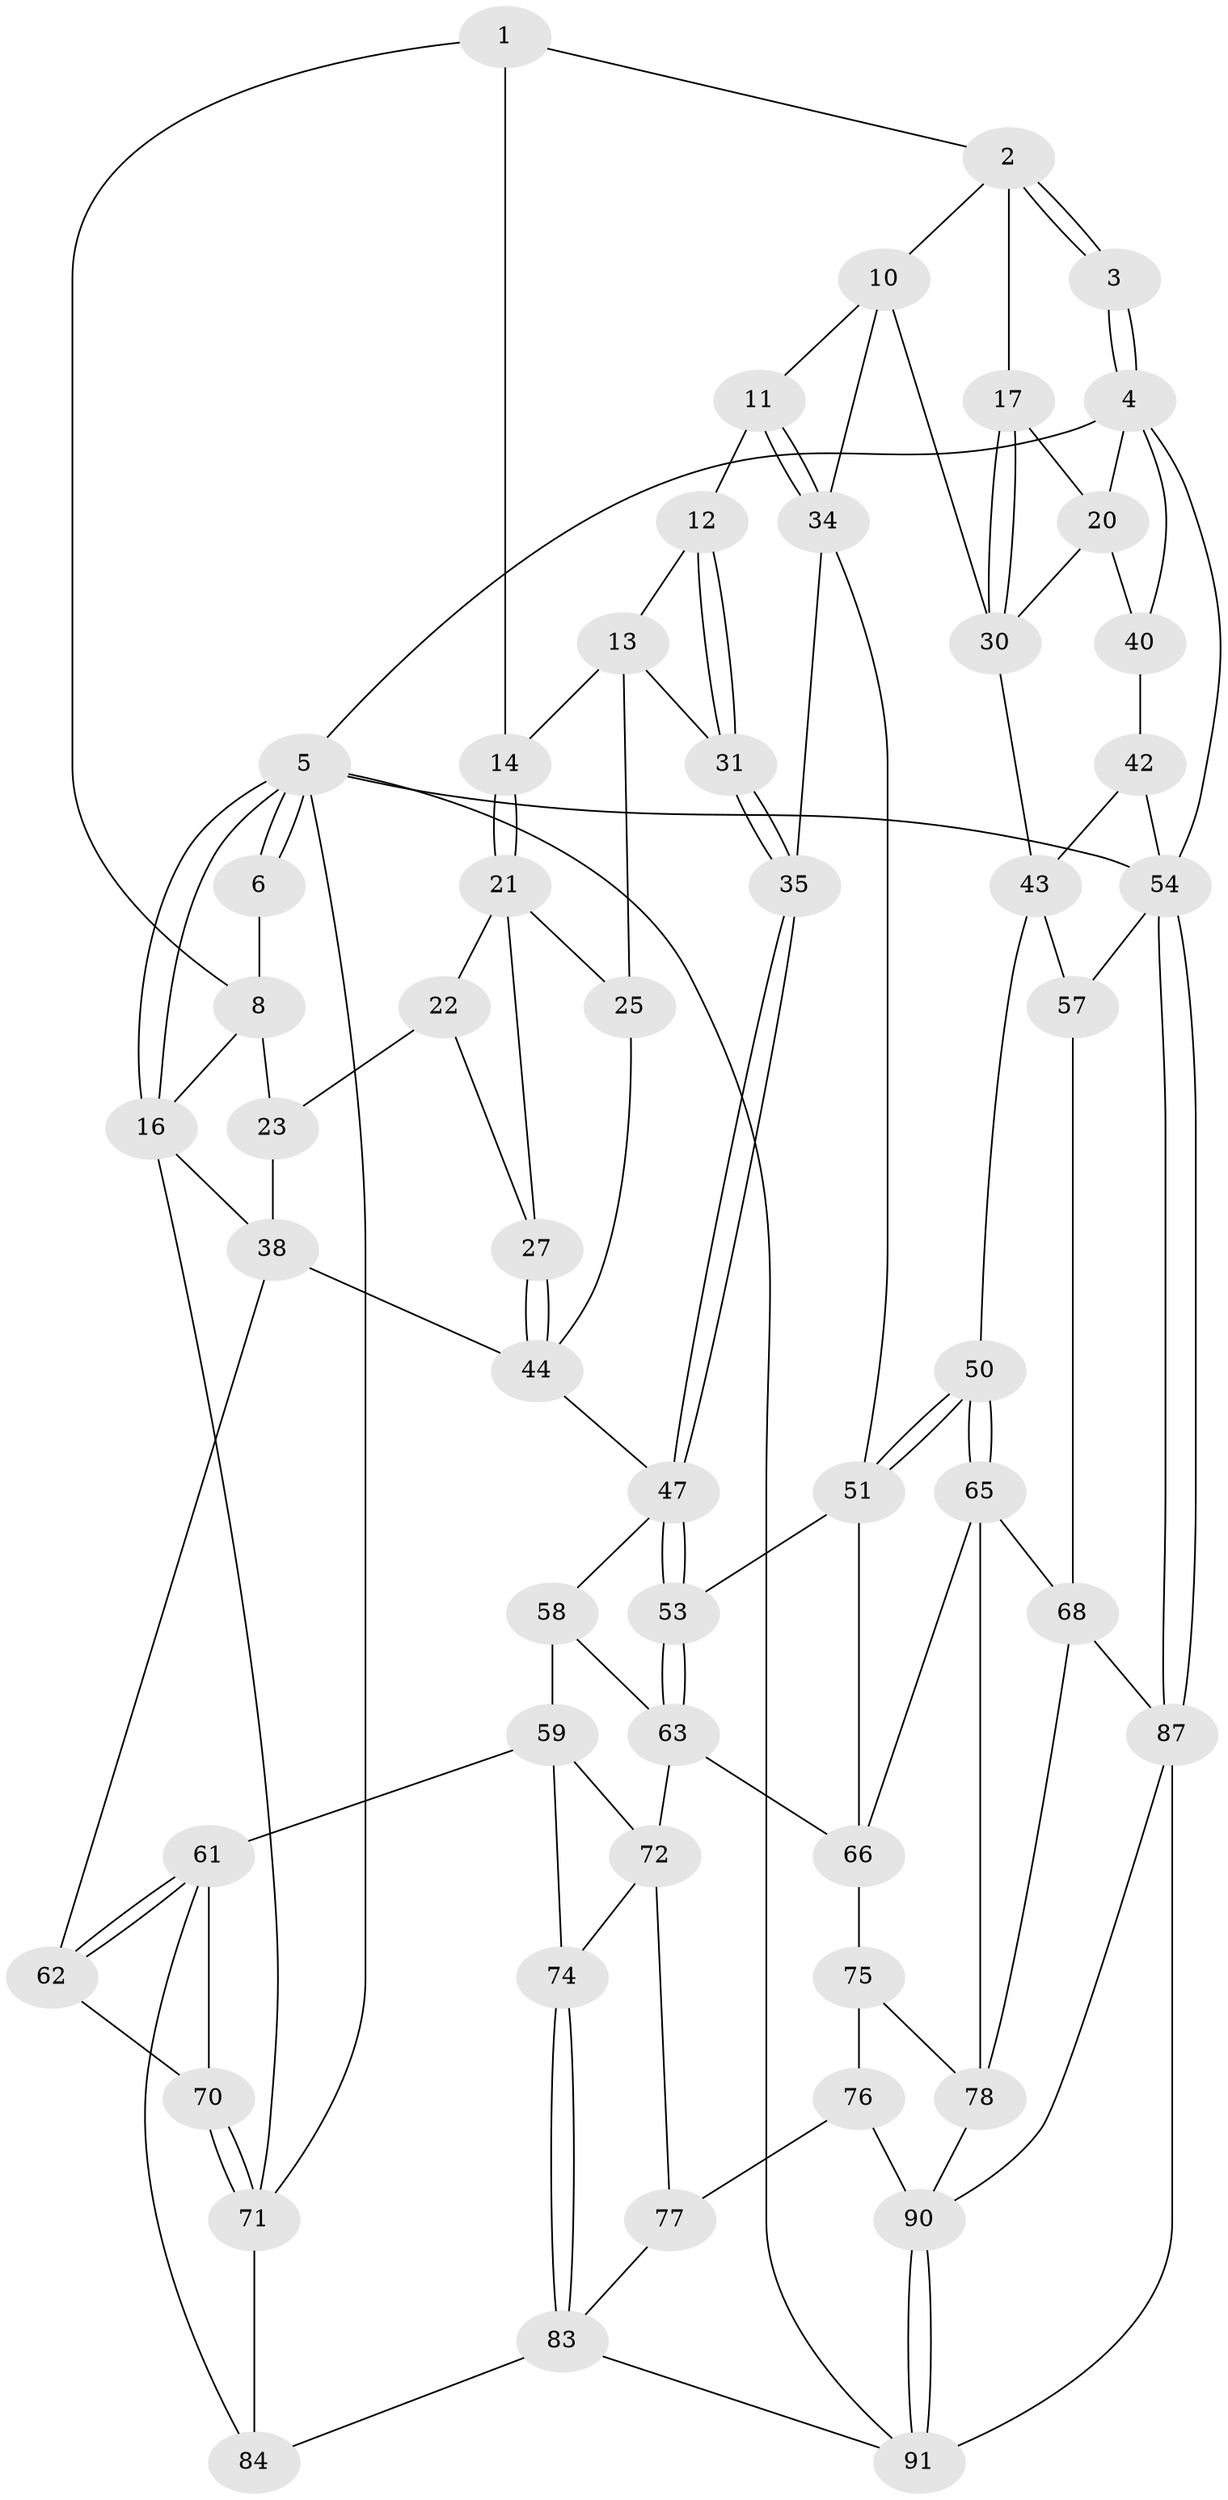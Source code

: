 // Generated by graph-tools (version 1.1) at 2025/24/03/03/25 07:24:40]
// undirected, 56 vertices, 120 edges
graph export_dot {
graph [start="1"]
  node [color=gray90,style=filled];
  1 [pos="+0.46168269259672046+0",super="+7"];
  2 [pos="+0.6812118949582988+0",super="+9"];
  3 [pos="+1+0"];
  4 [pos="+1+0",super="+19"];
  5 [pos="+0+0",super="+81"];
  6 [pos="+0.03518292102328843+0"];
  8 [pos="+0.1173459819097313+0.044410111586431184",super="+15"];
  10 [pos="+0.7063417954004223+0.12420817264921963",super="+33"];
  11 [pos="+0.6182062047750018+0.14281007681684124"];
  12 [pos="+0.586522652227453+0.13407662426326017"];
  13 [pos="+0.43773641059410023+0",super="+24"];
  14 [pos="+0.4327908983843723+0"];
  16 [pos="+0+0.18772738501639663",super="+39"];
  17 [pos="+0.8088900419253835+0.13341398672592933",super="+18"];
  20 [pos="+0.9274720987902745+0.16970102730743425",super="+29"];
  21 [pos="+0.3993075170726234+0.024062381022447996",super="+26"];
  22 [pos="+0.35131966888656757+0.07194431826319705",super="+28"];
  23 [pos="+0.14663443557788913+0.11299267390517977",super="+37"];
  25 [pos="+0.4431703751679866+0.2678794300652936"];
  27 [pos="+0.3346113905253144+0.20726879833476441"];
  30 [pos="+0.8572770821971938+0.21143070240411937",super="+32"];
  31 [pos="+0.5193093882294111+0.24060287019913432"];
  34 [pos="+0.6234436169811214+0.2989671813647609",super="+36"];
  35 [pos="+0.5982035293902461+0.3051319588782886"];
  38 [pos="+0.12179424493397809+0.3509086481635667",super="+45"];
  40 [pos="+1+0.22428210829475204",super="+41"];
  42 [pos="+1+0.3176849581922349",super="+56"];
  43 [pos="+0.9070582388429707+0.3099354383478087",super="+49"];
  44 [pos="+0.30361213651025254+0.29846233086225316",super="+46"];
  47 [pos="+0.5369850542102462+0.3863905375942216",super="+48"];
  50 [pos="+0.8189546582476398+0.42261609150521257"];
  51 [pos="+0.7237453279159392+0.3429464786097468",super="+52"];
  53 [pos="+0.574182512079315+0.4491182035476368"];
  54 [pos="+1+1",super="+55"];
  57 [pos="+0.9408481994786425+0.5300600370406218"];
  58 [pos="+0.40573801732814563+0.4225115093573443"];
  59 [pos="+0.34589431238554263+0.4663135157282522",super="+60"];
  61 [pos="+0.20949785261937492+0.4760574927115496",super="+82"];
  62 [pos="+0.17020142158491602+0.437713749050808"];
  63 [pos="+0.5538949001218874+0.5452983250566209",super="+64"];
  65 [pos="+0.7244639118438705+0.5190822047699898",super="+69"];
  66 [pos="+0.6940235877854823+0.503290880692584",super="+67"];
  68 [pos="+0.8096176037800689+0.5882649818090204",super="+85"];
  70 [pos="+0.0440924068485164+0.5685975930809859"];
  71 [pos="+0+0.7662362169675774",super="+80"];
  72 [pos="+0.4308936567010133+0.5448714488317208",super="+73"];
  74 [pos="+0.31486055521351936+0.5877521990827561"];
  75 [pos="+0.5635307082213079+0.6156021334216759",super="+79"];
  76 [pos="+0.47647765897237765+0.6379187435665997",super="+89"];
  77 [pos="+0.45821316974265597+0.6365763466637814"];
  78 [pos="+0.6508378140976435+0.6961806403574967",super="+86"];
  83 [pos="+0.2923671839047829+0.758875953453353",super="+88"];
  84 [pos="+0.14535357841153368+0.7303504475288415"];
  87 [pos="+1+1",super="+94"];
  90 [pos="+0.4390498186902429+0.8519831440557513",super="+92"];
  91 [pos="+0.3550030329406779+0.8524869652071916",super="+93"];
  1 -- 2;
  1 -- 8;
  1 -- 14;
  2 -- 3;
  2 -- 3;
  2 -- 17;
  2 -- 10;
  3 -- 4;
  3 -- 4;
  4 -- 5;
  4 -- 54;
  4 -- 40;
  4 -- 20;
  5 -- 6;
  5 -- 6;
  5 -- 16;
  5 -- 16;
  5 -- 54;
  5 -- 71;
  5 -- 91;
  6 -- 8;
  8 -- 16;
  8 -- 23;
  10 -- 11;
  10 -- 34;
  10 -- 30;
  11 -- 12;
  11 -- 34;
  11 -- 34;
  12 -- 13;
  12 -- 31;
  12 -- 31;
  13 -- 14;
  13 -- 25;
  13 -- 31;
  14 -- 21;
  14 -- 21;
  16 -- 38;
  16 -- 71;
  17 -- 30;
  17 -- 30;
  17 -- 20;
  20 -- 30;
  20 -- 40;
  21 -- 22;
  21 -- 25;
  21 -- 27;
  22 -- 23 [weight=2];
  22 -- 27;
  23 -- 38;
  25 -- 44;
  27 -- 44;
  27 -- 44;
  30 -- 43;
  31 -- 35;
  31 -- 35;
  34 -- 35;
  34 -- 51;
  35 -- 47;
  35 -- 47;
  38 -- 62;
  38 -- 44;
  40 -- 42 [weight=2];
  42 -- 43;
  42 -- 54;
  43 -- 57;
  43 -- 50;
  44 -- 47;
  47 -- 53;
  47 -- 53;
  47 -- 58;
  50 -- 51;
  50 -- 51;
  50 -- 65;
  50 -- 65;
  51 -- 66;
  51 -- 53;
  53 -- 63;
  53 -- 63;
  54 -- 87;
  54 -- 87;
  54 -- 57;
  57 -- 68;
  58 -- 59;
  58 -- 63;
  59 -- 72;
  59 -- 74;
  59 -- 61;
  61 -- 62;
  61 -- 62;
  61 -- 84;
  61 -- 70;
  62 -- 70;
  63 -- 72;
  63 -- 66;
  65 -- 66;
  65 -- 68;
  65 -- 78;
  66 -- 75;
  68 -- 87;
  68 -- 78;
  70 -- 71;
  70 -- 71;
  71 -- 84;
  72 -- 74;
  72 -- 77;
  74 -- 83;
  74 -- 83;
  75 -- 76 [weight=2];
  75 -- 78;
  76 -- 77;
  76 -- 90;
  77 -- 83;
  78 -- 90;
  83 -- 84;
  83 -- 91;
  87 -- 90;
  87 -- 91;
  90 -- 91;
  90 -- 91;
}
